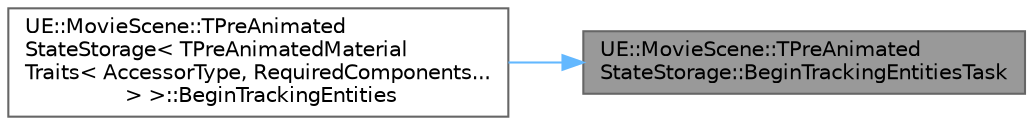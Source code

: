 digraph "UE::MovieScene::TPreAnimatedStateStorage::BeginTrackingEntitiesTask"
{
 // INTERACTIVE_SVG=YES
 // LATEX_PDF_SIZE
  bgcolor="transparent";
  edge [fontname=Helvetica,fontsize=10,labelfontname=Helvetica,labelfontsize=10];
  node [fontname=Helvetica,fontsize=10,shape=box,height=0.2,width=0.4];
  rankdir="RL";
  Node1 [id="Node000001",label="UE::MovieScene::TPreAnimated\lStateStorage::BeginTrackingEntitiesTask",height=0.2,width=0.4,color="gray40", fillcolor="grey60", style="filled", fontcolor="black",tooltip="Look at any entity with the specified component types, and set up new associations with storage indic..."];
  Node1 -> Node2 [id="edge1_Node000001_Node000002",dir="back",color="steelblue1",style="solid",tooltip=" "];
  Node2 [id="Node000002",label="UE::MovieScene::TPreAnimated\lStateStorage\< TPreAnimatedMaterial\lTraits\< AccessorType, RequiredComponents...\l \> \>::BeginTrackingEntities",height=0.2,width=0.4,color="grey40", fillcolor="white", style="filled",URL="$d5/dd5/structUE_1_1MovieScene_1_1TPreAnimatedStateStorage.html#ad74959981b9719067b9caa3fdb16a1bb",tooltip=" "];
}
